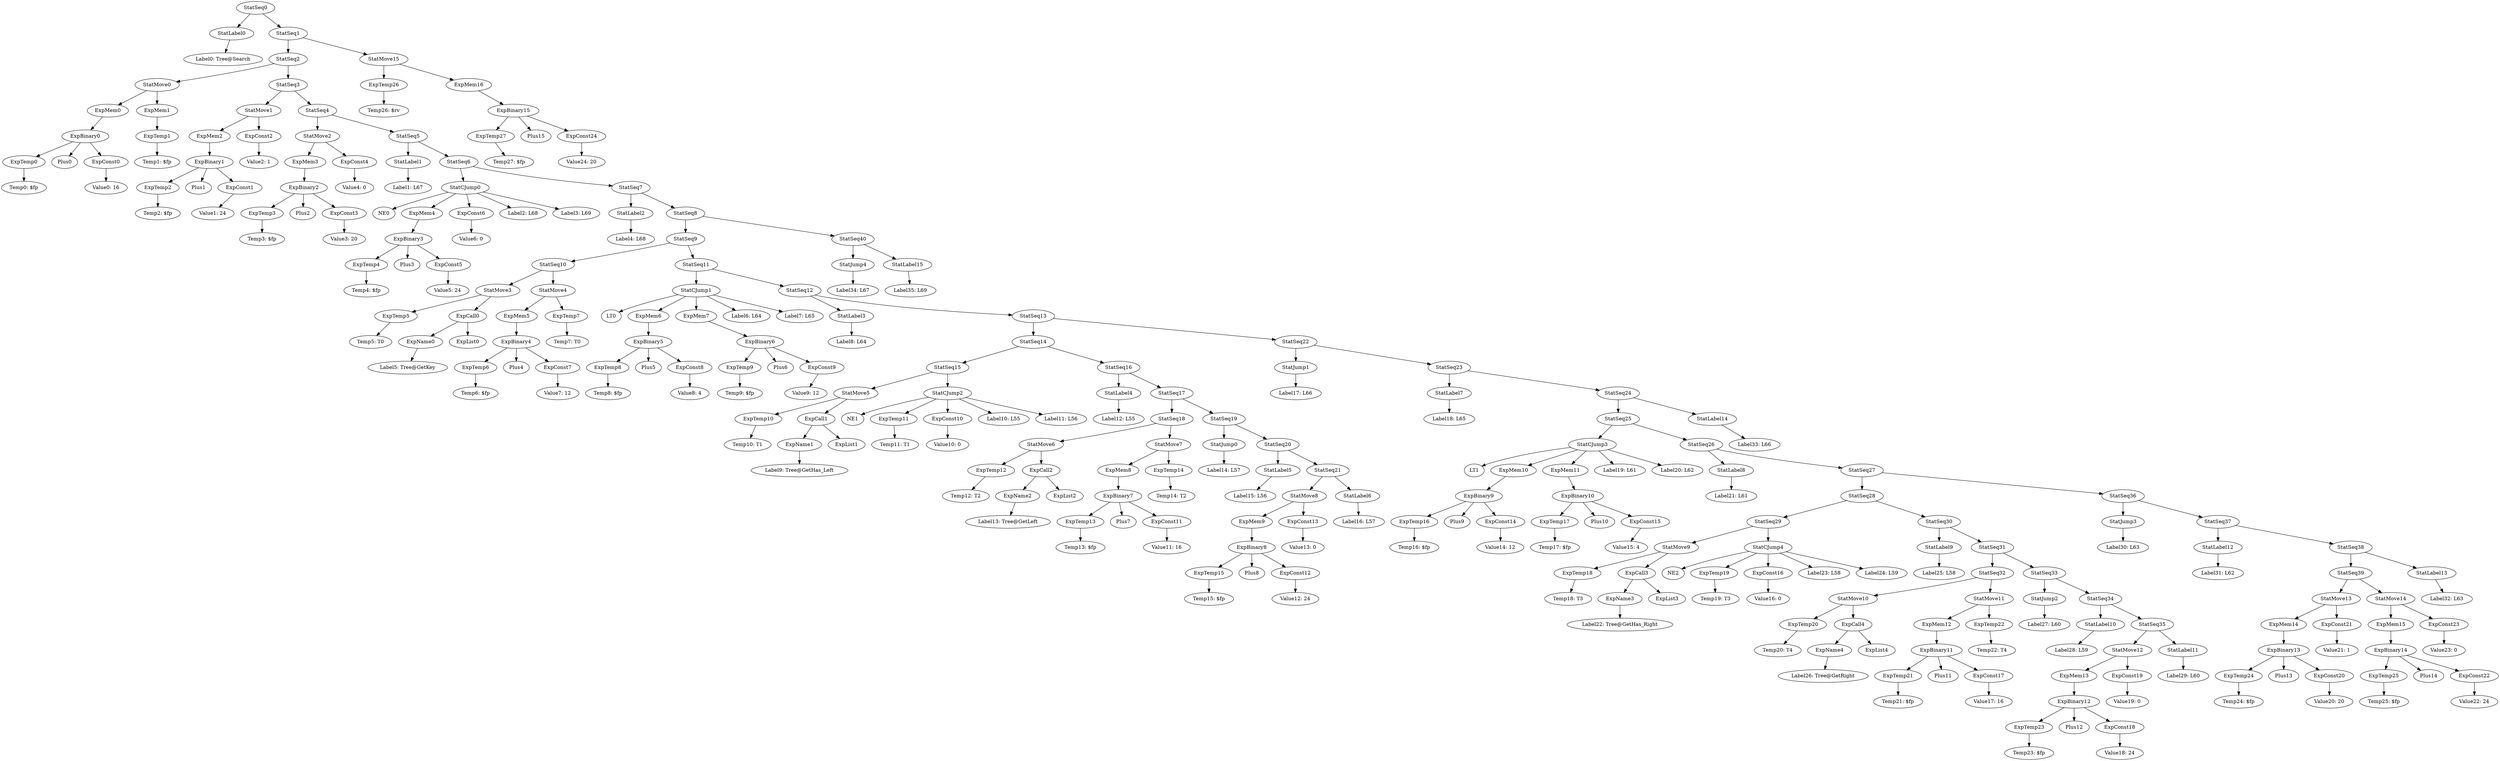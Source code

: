 digraph {
	ordering = out;
	ExpTemp27 -> "Temp27: $fp";
	ExpTemp26 -> "Temp26: $rv";
	StatLabel15 -> "Label35: L69";
	StatSeq40 -> StatJump4;
	StatSeq40 -> StatLabel15;
	StatJump4 -> "Label34: L67";
	StatSeq8 -> StatSeq9;
	StatSeq8 -> StatSeq40;
	StatLabel14 -> "Label33: L66";
	StatSeq24 -> StatSeq25;
	StatSeq24 -> StatLabel14;
	StatLabel13 -> "Label32: L63";
	StatSeq38 -> StatSeq39;
	StatSeq38 -> StatLabel13;
	ExpTemp25 -> "Temp25: $fp";
	ExpConst21 -> "Value21: 1";
	ExpMem14 -> ExpBinary13;
	ExpConst20 -> "Value20: 20";
	ExpTemp24 -> "Temp24: $fp";
	StatSeq36 -> StatJump3;
	StatSeq36 -> StatSeq37;
	StatSeq27 -> StatSeq28;
	StatSeq27 -> StatSeq36;
	StatMove14 -> ExpMem15;
	StatMove14 -> ExpConst23;
	StatSeq35 -> StatMove12;
	StatSeq35 -> StatLabel11;
	ExpMem13 -> ExpBinary12;
	ExpConst18 -> "Value18: 24";
	ExpBinary12 -> ExpTemp23;
	ExpBinary12 -> Plus12;
	ExpBinary12 -> ExpConst18;
	ExpConst22 -> "Value22: 24";
	StatSeq34 -> StatLabel10;
	StatSeq34 -> StatSeq35;
	StatLabel10 -> "Label28: L59";
	StatJump2 -> "Label27: L60";
	ExpMem12 -> ExpBinary11;
	ExpConst17 -> "Value17: 16";
	ExpTemp21 -> "Temp21: $fp";
	ExpTemp22 -> "Temp22: T4";
	StatSeq32 -> StatMove10;
	StatSeq32 -> StatMove11;
	ExpName4 -> "Label26: Tree@GetRight";
	StatSeq39 -> StatMove13;
	StatSeq39 -> StatMove14;
	StatMove10 -> ExpTemp20;
	StatMove10 -> ExpCall4;
	StatLabel9 -> "Label25: L58";
	StatSeq28 -> StatSeq29;
	StatSeq28 -> StatSeq30;
	ExpConst16 -> "Value16: 0";
	StatSeq29 -> StatMove9;
	StatSeq29 -> StatCJump4;
	ExpName3 -> "Label22: Tree@GetHas_Right";
	StatMove9 -> ExpTemp18;
	StatMove9 -> ExpCall3;
	ExpTemp18 -> "Temp18: T3";
	StatLabel8 -> "Label21: L61";
	StatSeq25 -> StatCJump3;
	StatSeq25 -> StatSeq26;
	StatMove11 -> ExpMem12;
	StatMove11 -> ExpTemp22;
	ExpMem11 -> ExpBinary10;
	ExpConst15 -> "Value15: 4";
	ExpBinary10 -> ExpTemp17;
	ExpBinary10 -> Plus10;
	ExpBinary10 -> ExpConst15;
	ExpConst14 -> "Value14: 12";
	StatCJump3 -> LT1;
	StatCJump3 -> ExpMem10;
	StatCJump3 -> ExpMem11;
	StatCJump3 -> "Label19: L61";
	StatCJump3 -> "Label20: L62";
	StatSeq22 -> StatJump1;
	StatSeq22 -> StatSeq23;
	ExpConst0 -> "Value0: 16";
	ExpTemp6 -> "Temp6: $fp";
	StatSeq26 -> StatLabel8;
	StatSeq26 -> StatSeq27;
	StatMove6 -> ExpTemp12;
	StatMove6 -> ExpCall2;
	ExpConst24 -> "Value24: 20";
	StatMove3 -> ExpTemp5;
	StatMove3 -> ExpCall0;
	ExpConst2 -> "Value2: 1";
	ExpTemp7 -> "Temp7: T0";
	ExpTemp0 -> "Temp0: $fp";
	ExpConst4 -> "Value4: 0";
	ExpTemp20 -> "Temp20: T4";
	ExpName0 -> "Label5: Tree@GetKey";
	ExpConst8 -> "Value8: 4";
	ExpConst6 -> "Value6: 0";
	ExpMem1 -> ExpTemp1;
	StatSeq2 -> StatMove0;
	StatSeq2 -> StatSeq3;
	ExpMem0 -> ExpBinary0;
	ExpConst10 -> "Value10: 0";
	ExpBinary1 -> ExpTemp2;
	ExpBinary1 -> Plus1;
	ExpBinary1 -> ExpConst1;
	ExpMem3 -> ExpBinary2;
	ExpName2 -> "Label13: Tree@GetLeft";
	ExpMem5 -> ExpBinary4;
	ExpBinary2 -> ExpTemp3;
	ExpBinary2 -> Plus2;
	ExpBinary2 -> ExpConst3;
	ExpTemp5 -> "Temp5: T0";
	ExpTemp4 -> "Temp4: $fp";
	StatLabel5 -> "Label15: L56";
	ExpBinary4 -> ExpTemp6;
	ExpBinary4 -> Plus4;
	ExpBinary4 -> ExpConst7;
	ExpTemp1 -> "Temp1: $fp";
	ExpConst5 -> "Value5: 24";
	StatSeq0 -> StatLabel0;
	StatSeq0 -> StatSeq1;
	StatSeq31 -> StatSeq32;
	StatSeq31 -> StatSeq33;
	ExpTemp11 -> "Temp11: T1";
	StatSeq6 -> StatCJump0;
	StatSeq6 -> StatSeq7;
	ExpTemp3 -> "Temp3: $fp";
	StatSeq37 -> StatLabel12;
	StatSeq37 -> StatSeq38;
	ExpCall0 -> ExpName0;
	ExpCall0 -> ExpList0;
	StatSeq9 -> StatSeq10;
	StatSeq9 -> StatSeq11;
	StatLabel1 -> "Label1: L67";
	StatSeq1 -> StatSeq2;
	StatSeq1 -> StatMove15;
	ExpMem2 -> ExpBinary1;
	StatMove0 -> ExpMem0;
	StatMove0 -> ExpMem1;
	StatLabel7 -> "Label18: L65";
	StatMove8 -> ExpMem9;
	StatMove8 -> ExpConst13;
	StatSeq3 -> StatMove1;
	StatSeq3 -> StatSeq4;
	StatMove15 -> ExpTemp26;
	StatMove15 -> ExpMem16;
	ExpBinary3 -> ExpTemp4;
	ExpBinary3 -> Plus3;
	ExpBinary3 -> ExpConst5;
	StatLabel3 -> "Label8: L64";
	ExpMem7 -> ExpBinary6;
	StatSeq15 -> StatMove5;
	StatSeq15 -> StatCJump2;
	StatSeq33 -> StatJump2;
	StatSeq33 -> StatSeq34;
	ExpBinary11 -> ExpTemp21;
	ExpBinary11 -> Plus11;
	ExpBinary11 -> ExpConst17;
	ExpMem4 -> ExpBinary3;
	StatSeq21 -> StatMove8;
	StatSeq21 -> StatLabel6;
	ExpBinary0 -> ExpTemp0;
	ExpBinary0 -> Plus0;
	ExpBinary0 -> ExpConst0;
	StatLabel11 -> "Label29: L60";
	ExpTemp2 -> "Temp2: $fp";
	ExpBinary13 -> ExpTemp24;
	ExpBinary13 -> Plus13;
	ExpBinary13 -> ExpConst20;
	StatMove2 -> ExpMem3;
	StatMove2 -> ExpConst4;
	ExpConst1 -> "Value1: 24";
	StatCJump0 -> NE0;
	StatCJump0 -> ExpMem4;
	StatCJump0 -> ExpConst6;
	StatCJump0 -> "Label2: L68";
	StatCJump0 -> "Label3: L69";
	ExpBinary14 -> ExpTemp25;
	ExpBinary14 -> Plus14;
	ExpBinary14 -> ExpConst22;
	StatSeq5 -> StatLabel1;
	StatSeq5 -> StatSeq6;
	StatSeq23 -> StatLabel7;
	StatSeq23 -> StatSeq24;
	StatLabel4 -> "Label12: L55";
	StatSeq30 -> StatLabel9;
	StatSeq30 -> StatSeq31;
	ExpTemp19 -> "Temp19: T3";
	StatLabel0 -> "Label0: Tree@Search";
	StatSeq17 -> StatSeq18;
	StatSeq17 -> StatSeq19;
	StatMove1 -> ExpMem2;
	StatMove1 -> ExpConst2;
	ExpTemp23 -> "Temp23: $fp";
	ExpTemp17 -> "Temp17: $fp";
	ExpMem9 -> ExpBinary8;
	StatSeq13 -> StatSeq14;
	StatSeq13 -> StatSeq22;
	ExpConst7 -> "Value7: 12";
	ExpConst3 -> "Value3: 20";
	ExpConst23 -> "Value23: 0";
	ExpTemp12 -> "Temp12: T2";
	StatLabel6 -> "Label16: L57";
	StatMove13 -> ExpMem14;
	StatMove13 -> ExpConst21;
	StatSeq10 -> StatMove3;
	StatSeq10 -> StatMove4;
	ExpName1 -> "Label9: Tree@GetHas_Left";
	StatSeq14 -> StatSeq15;
	StatSeq14 -> StatSeq16;
	ExpTemp15 -> "Temp15: $fp";
	ExpCall3 -> ExpName3;
	ExpCall3 -> ExpList3;
	StatCJump1 -> LT0;
	StatCJump1 -> ExpMem6;
	StatCJump1 -> ExpMem7;
	StatCJump1 -> "Label6: L64";
	StatCJump1 -> "Label7: L65";
	ExpMem15 -> ExpBinary14;
	ExpTemp8 -> "Temp8: $fp";
	StatCJump4 -> NE2;
	StatCJump4 -> ExpTemp19;
	StatCJump4 -> ExpConst16;
	StatCJump4 -> "Label23: L58";
	StatCJump4 -> "Label24: L59";
	ExpBinary9 -> ExpTemp16;
	ExpBinary9 -> Plus9;
	ExpBinary9 -> ExpConst14;
	ExpBinary7 -> ExpTemp13;
	ExpBinary7 -> Plus7;
	ExpBinary7 -> ExpConst11;
	ExpConst12 -> "Value12: 24";
	ExpBinary5 -> ExpTemp8;
	ExpBinary5 -> Plus5;
	ExpBinary5 -> ExpConst8;
	StatMove5 -> ExpTemp10;
	StatMove5 -> ExpCall1;
	StatLabel2 -> "Label4: L68";
	StatMove4 -> ExpMem5;
	StatMove4 -> ExpTemp7;
	ExpConst9 -> "Value9: 12";
	ExpMem6 -> ExpBinary5;
	ExpTemp16 -> "Temp16: $fp";
	StatCJump2 -> NE1;
	StatCJump2 -> ExpTemp11;
	StatCJump2 -> ExpConst10;
	StatCJump2 -> "Label10: L55";
	StatCJump2 -> "Label11: L56";
	StatJump3 -> "Label30: L63";
	ExpCall4 -> ExpName4;
	ExpCall4 -> ExpList4;
	ExpTemp9 -> "Temp9: $fp";
	StatSeq19 -> StatJump0;
	StatSeq19 -> StatSeq20;
	StatSeq11 -> StatCJump1;
	StatSeq11 -> StatSeq12;
	StatSeq20 -> StatLabel5;
	StatSeq20 -> StatSeq21;
	ExpMem16 -> ExpBinary15;
	ExpBinary6 -> ExpTemp9;
	ExpBinary6 -> Plus6;
	ExpBinary6 -> ExpConst9;
	StatSeq12 -> StatLabel3;
	StatSeq12 -> StatSeq13;
	ExpMem10 -> ExpBinary9;
	ExpTemp10 -> "Temp10: T1";
	ExpCall1 -> ExpName1;
	ExpCall1 -> ExpList1;
	StatJump0 -> "Label14: L57";
	StatSeq7 -> StatLabel2;
	StatSeq7 -> StatSeq8;
	StatSeq16 -> StatLabel4;
	StatSeq16 -> StatSeq17;
	ExpBinary15 -> ExpTemp27;
	ExpBinary15 -> Plus15;
	ExpBinary15 -> ExpConst24;
	ExpCall2 -> ExpName2;
	ExpCall2 -> ExpList2;
	StatSeq18 -> StatMove6;
	StatSeq18 -> StatMove7;
	ExpTemp13 -> "Temp13: $fp";
	ExpConst13 -> "Value13: 0";
	StatLabel12 -> "Label31: L62";
	ExpConst11 -> "Value11: 16";
	ExpMem8 -> ExpBinary7;
	StatMove7 -> ExpMem8;
	StatMove7 -> ExpTemp14;
	ExpConst19 -> "Value19: 0";
	StatMove12 -> ExpMem13;
	StatMove12 -> ExpConst19;
	ExpTemp14 -> "Temp14: T2";
	ExpBinary8 -> ExpTemp15;
	ExpBinary8 -> Plus8;
	ExpBinary8 -> ExpConst12;
	StatSeq4 -> StatMove2;
	StatSeq4 -> StatSeq5;
	StatJump1 -> "Label17: L66";
}

